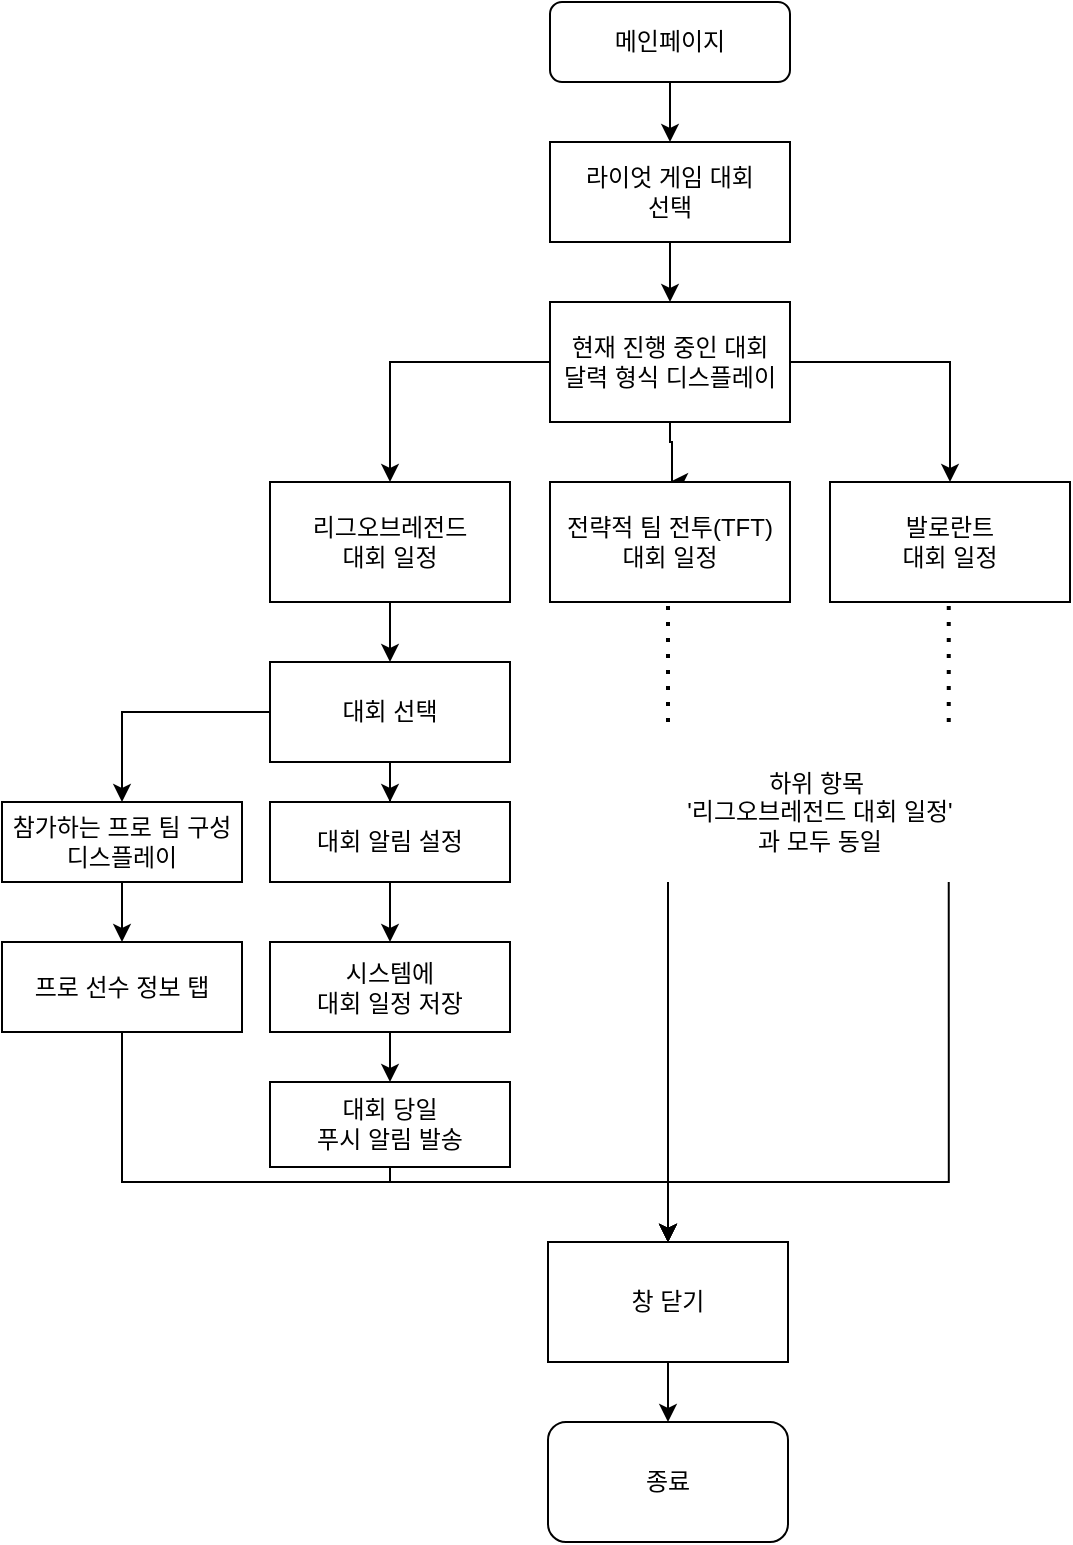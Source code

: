 <mxfile version="22.1.0" type="github">
  <diagram id="C5RBs43oDa-KdzZeNtuy" name="Page-1">
    <mxGraphModel dx="1287" dy="984" grid="1" gridSize="10" guides="1" tooltips="1" connect="1" arrows="1" fold="1" page="1" pageScale="1" pageWidth="827" pageHeight="1169" math="0" shadow="0">
      <root>
        <mxCell id="WIyWlLk6GJQsqaUBKTNV-0" />
        <mxCell id="WIyWlLk6GJQsqaUBKTNV-1" parent="WIyWlLk6GJQsqaUBKTNV-0" />
        <mxCell id="5QEOX8sjJscMIuMgwnWP-1" value="" style="edgeStyle=orthogonalEdgeStyle;rounded=0;orthogonalLoop=1;jettySize=auto;html=1;" edge="1" parent="WIyWlLk6GJQsqaUBKTNV-1" source="WIyWlLk6GJQsqaUBKTNV-3" target="5QEOX8sjJscMIuMgwnWP-0">
          <mxGeometry relative="1" as="geometry" />
        </mxCell>
        <mxCell id="WIyWlLk6GJQsqaUBKTNV-3" value="메인페이지" style="rounded=1;whiteSpace=wrap;html=1;fontSize=12;glass=0;strokeWidth=1;shadow=0;" parent="WIyWlLk6GJQsqaUBKTNV-1" vertex="1">
          <mxGeometry x="354" y="80" width="120" height="40" as="geometry" />
        </mxCell>
        <mxCell id="5QEOX8sjJscMIuMgwnWP-3" value="" style="edgeStyle=orthogonalEdgeStyle;rounded=0;orthogonalLoop=1;jettySize=auto;html=1;" edge="1" parent="WIyWlLk6GJQsqaUBKTNV-1" source="5QEOX8sjJscMIuMgwnWP-0" target="5QEOX8sjJscMIuMgwnWP-2">
          <mxGeometry relative="1" as="geometry" />
        </mxCell>
        <mxCell id="5QEOX8sjJscMIuMgwnWP-0" value="라이엇 게임 대회&lt;br&gt;선택" style="rounded=0;whiteSpace=wrap;html=1;" vertex="1" parent="WIyWlLk6GJQsqaUBKTNV-1">
          <mxGeometry x="354" y="150" width="120" height="50" as="geometry" />
        </mxCell>
        <mxCell id="5QEOX8sjJscMIuMgwnWP-5" value="" style="edgeStyle=orthogonalEdgeStyle;rounded=0;orthogonalLoop=1;jettySize=auto;html=1;entryX=0.5;entryY=0;entryDx=0;entryDy=0;" edge="1" parent="WIyWlLk6GJQsqaUBKTNV-1" source="5QEOX8sjJscMIuMgwnWP-2" target="5QEOX8sjJscMIuMgwnWP-8">
          <mxGeometry relative="1" as="geometry">
            <mxPoint x="414.0" y="310.0" as="targetPoint" />
            <Array as="points">
              <mxPoint x="414" y="300" />
              <mxPoint x="415" y="390" />
            </Array>
          </mxGeometry>
        </mxCell>
        <mxCell id="5QEOX8sjJscMIuMgwnWP-2" value="현재 진행 중인 대회&lt;br&gt;달력 형식 디스플레이" style="whiteSpace=wrap;html=1;rounded=0;" vertex="1" parent="WIyWlLk6GJQsqaUBKTNV-1">
          <mxGeometry x="354" y="230" width="120" height="60" as="geometry" />
        </mxCell>
        <mxCell id="5QEOX8sjJscMIuMgwnWP-7" value="" style="edgeStyle=orthogonalEdgeStyle;rounded=0;orthogonalLoop=1;jettySize=auto;html=1;exitX=0;exitY=0.5;exitDx=0;exitDy=0;" edge="1" parent="WIyWlLk6GJQsqaUBKTNV-1" source="5QEOX8sjJscMIuMgwnWP-2" target="5QEOX8sjJscMIuMgwnWP-6">
          <mxGeometry relative="1" as="geometry">
            <mxPoint x="354" y="340" as="sourcePoint" />
          </mxGeometry>
        </mxCell>
        <mxCell id="5QEOX8sjJscMIuMgwnWP-11" value="" style="edgeStyle=orthogonalEdgeStyle;rounded=0;orthogonalLoop=1;jettySize=auto;html=1;exitX=1;exitY=0.5;exitDx=0;exitDy=0;" edge="1" parent="WIyWlLk6GJQsqaUBKTNV-1" source="5QEOX8sjJscMIuMgwnWP-2" target="5QEOX8sjJscMIuMgwnWP-10">
          <mxGeometry relative="1" as="geometry">
            <mxPoint x="474" y="340" as="sourcePoint" />
          </mxGeometry>
        </mxCell>
        <mxCell id="5QEOX8sjJscMIuMgwnWP-19" value="" style="edgeStyle=orthogonalEdgeStyle;rounded=0;orthogonalLoop=1;jettySize=auto;html=1;" edge="1" parent="WIyWlLk6GJQsqaUBKTNV-1" source="5QEOX8sjJscMIuMgwnWP-6" target="5QEOX8sjJscMIuMgwnWP-18">
          <mxGeometry relative="1" as="geometry" />
        </mxCell>
        <mxCell id="5QEOX8sjJscMIuMgwnWP-6" value="리그오브레전드&lt;br&gt;대회 일정" style="whiteSpace=wrap;html=1;rounded=0;" vertex="1" parent="WIyWlLk6GJQsqaUBKTNV-1">
          <mxGeometry x="214" y="320" width="120" height="60" as="geometry" />
        </mxCell>
        <mxCell id="5QEOX8sjJscMIuMgwnWP-8" value="전략적 팀 전투(TFT)&lt;br&gt;대회 일정" style="whiteSpace=wrap;html=1;rounded=0;" vertex="1" parent="WIyWlLk6GJQsqaUBKTNV-1">
          <mxGeometry x="354" y="320" width="120" height="60" as="geometry" />
        </mxCell>
        <mxCell id="5QEOX8sjJscMIuMgwnWP-10" value="발로란트&lt;br&gt;대회 일정" style="whiteSpace=wrap;html=1;rounded=0;" vertex="1" parent="WIyWlLk6GJQsqaUBKTNV-1">
          <mxGeometry x="494" y="320" width="120" height="60" as="geometry" />
        </mxCell>
        <mxCell id="5QEOX8sjJscMIuMgwnWP-15" value="" style="edgeStyle=orthogonalEdgeStyle;rounded=0;orthogonalLoop=1;jettySize=auto;html=1;" edge="1" parent="WIyWlLk6GJQsqaUBKTNV-1" source="5QEOX8sjJscMIuMgwnWP-12" target="5QEOX8sjJscMIuMgwnWP-14">
          <mxGeometry relative="1" as="geometry" />
        </mxCell>
        <mxCell id="5QEOX8sjJscMIuMgwnWP-12" value="참가하는 프로 팀 구성&lt;br&gt;디스플레이" style="whiteSpace=wrap;html=1;rounded=0;" vertex="1" parent="WIyWlLk6GJQsqaUBKTNV-1">
          <mxGeometry x="80" y="480" width="120" height="40" as="geometry" />
        </mxCell>
        <mxCell id="5QEOX8sjJscMIuMgwnWP-34" style="edgeStyle=orthogonalEdgeStyle;rounded=0;orthogonalLoop=1;jettySize=auto;html=1;exitX=0.5;exitY=1;exitDx=0;exitDy=0;entryX=0.5;entryY=0;entryDx=0;entryDy=0;" edge="1" parent="WIyWlLk6GJQsqaUBKTNV-1" source="5QEOX8sjJscMIuMgwnWP-14" target="5QEOX8sjJscMIuMgwnWP-27">
          <mxGeometry relative="1" as="geometry">
            <Array as="points">
              <mxPoint x="140" y="670" />
              <mxPoint x="413" y="670" />
            </Array>
          </mxGeometry>
        </mxCell>
        <mxCell id="5QEOX8sjJscMIuMgwnWP-14" value="프로 선수 정보 탭" style="whiteSpace=wrap;html=1;rounded=0;" vertex="1" parent="WIyWlLk6GJQsqaUBKTNV-1">
          <mxGeometry x="80" y="550" width="120" height="45" as="geometry" />
        </mxCell>
        <mxCell id="5QEOX8sjJscMIuMgwnWP-20" value="" style="edgeStyle=orthogonalEdgeStyle;rounded=0;orthogonalLoop=1;jettySize=auto;html=1;" edge="1" parent="WIyWlLk6GJQsqaUBKTNV-1" source="5QEOX8sjJscMIuMgwnWP-18" target="5QEOX8sjJscMIuMgwnWP-12">
          <mxGeometry relative="1" as="geometry" />
        </mxCell>
        <mxCell id="5QEOX8sjJscMIuMgwnWP-22" value="" style="edgeStyle=orthogonalEdgeStyle;rounded=0;orthogonalLoop=1;jettySize=auto;html=1;" edge="1" parent="WIyWlLk6GJQsqaUBKTNV-1" source="5QEOX8sjJscMIuMgwnWP-18" target="5QEOX8sjJscMIuMgwnWP-21">
          <mxGeometry relative="1" as="geometry" />
        </mxCell>
        <mxCell id="5QEOX8sjJscMIuMgwnWP-18" value="대회 선택" style="whiteSpace=wrap;html=1;rounded=0;" vertex="1" parent="WIyWlLk6GJQsqaUBKTNV-1">
          <mxGeometry x="214" y="410" width="120" height="50" as="geometry" />
        </mxCell>
        <mxCell id="5QEOX8sjJscMIuMgwnWP-24" value="" style="edgeStyle=orthogonalEdgeStyle;rounded=0;orthogonalLoop=1;jettySize=auto;html=1;" edge="1" parent="WIyWlLk6GJQsqaUBKTNV-1" source="5QEOX8sjJscMIuMgwnWP-21" target="5QEOX8sjJscMIuMgwnWP-23">
          <mxGeometry relative="1" as="geometry" />
        </mxCell>
        <mxCell id="5QEOX8sjJscMIuMgwnWP-21" value="대회 알림 설정" style="whiteSpace=wrap;html=1;rounded=0;" vertex="1" parent="WIyWlLk6GJQsqaUBKTNV-1">
          <mxGeometry x="214" y="480" width="120" height="40" as="geometry" />
        </mxCell>
        <mxCell id="5QEOX8sjJscMIuMgwnWP-26" value="" style="edgeStyle=orthogonalEdgeStyle;rounded=0;orthogonalLoop=1;jettySize=auto;html=1;" edge="1" parent="WIyWlLk6GJQsqaUBKTNV-1" source="5QEOX8sjJscMIuMgwnWP-23" target="5QEOX8sjJscMIuMgwnWP-25">
          <mxGeometry relative="1" as="geometry" />
        </mxCell>
        <mxCell id="5QEOX8sjJscMIuMgwnWP-23" value="시스템에&lt;br&gt;대회 일정 저장" style="whiteSpace=wrap;html=1;rounded=0;" vertex="1" parent="WIyWlLk6GJQsqaUBKTNV-1">
          <mxGeometry x="214" y="550" width="120" height="45" as="geometry" />
        </mxCell>
        <mxCell id="5QEOX8sjJscMIuMgwnWP-33" style="edgeStyle=orthogonalEdgeStyle;rounded=0;orthogonalLoop=1;jettySize=auto;html=1;exitX=0.5;exitY=1;exitDx=0;exitDy=0;entryX=0.5;entryY=0;entryDx=0;entryDy=0;" edge="1" parent="WIyWlLk6GJQsqaUBKTNV-1" source="5QEOX8sjJscMIuMgwnWP-25" target="5QEOX8sjJscMIuMgwnWP-27">
          <mxGeometry relative="1" as="geometry">
            <Array as="points">
              <mxPoint x="274" y="670" />
              <mxPoint x="413" y="670" />
            </Array>
          </mxGeometry>
        </mxCell>
        <mxCell id="5QEOX8sjJscMIuMgwnWP-25" value="대회 당일&lt;br&gt;푸시 알림 발송" style="whiteSpace=wrap;html=1;rounded=0;" vertex="1" parent="WIyWlLk6GJQsqaUBKTNV-1">
          <mxGeometry x="214" y="620" width="120" height="42.5" as="geometry" />
        </mxCell>
        <mxCell id="5QEOX8sjJscMIuMgwnWP-29" value="" style="edgeStyle=orthogonalEdgeStyle;rounded=0;orthogonalLoop=1;jettySize=auto;html=1;" edge="1" parent="WIyWlLk6GJQsqaUBKTNV-1" source="5QEOX8sjJscMIuMgwnWP-27" target="5QEOX8sjJscMIuMgwnWP-28">
          <mxGeometry relative="1" as="geometry" />
        </mxCell>
        <mxCell id="5QEOX8sjJscMIuMgwnWP-27" value="창 닫기" style="rounded=0;whiteSpace=wrap;html=1;" vertex="1" parent="WIyWlLk6GJQsqaUBKTNV-1">
          <mxGeometry x="353" y="700" width="120" height="60" as="geometry" />
        </mxCell>
        <mxCell id="5QEOX8sjJscMIuMgwnWP-28" value="종료" style="rounded=1;whiteSpace=wrap;html=1;" vertex="1" parent="WIyWlLk6GJQsqaUBKTNV-1">
          <mxGeometry x="353" y="790" width="120" height="60" as="geometry" />
        </mxCell>
        <mxCell id="5QEOX8sjJscMIuMgwnWP-30" value="" style="endArrow=none;dashed=1;html=1;dashPattern=1 3;strokeWidth=2;rounded=0;" edge="1" parent="WIyWlLk6GJQsqaUBKTNV-1">
          <mxGeometry width="50" height="50" relative="1" as="geometry">
            <mxPoint x="413" y="440" as="sourcePoint" />
            <mxPoint x="413" y="380" as="targetPoint" />
          </mxGeometry>
        </mxCell>
        <mxCell id="5QEOX8sjJscMIuMgwnWP-31" value="" style="endArrow=none;dashed=1;html=1;dashPattern=1 3;strokeWidth=2;rounded=0;" edge="1" parent="WIyWlLk6GJQsqaUBKTNV-1">
          <mxGeometry width="50" height="50" relative="1" as="geometry">
            <mxPoint x="553.37" y="440" as="sourcePoint" />
            <mxPoint x="553.37" y="380" as="targetPoint" />
          </mxGeometry>
        </mxCell>
        <mxCell id="5QEOX8sjJscMIuMgwnWP-32" value="하위 항목&amp;nbsp;&lt;br&gt;&#39;리그오브레전드 대회 일정&#39;&lt;br&gt;과 모두 동일" style="text;html=1;strokeColor=none;fillColor=none;align=center;verticalAlign=middle;whiteSpace=wrap;rounded=0;" vertex="1" parent="WIyWlLk6GJQsqaUBKTNV-1">
          <mxGeometry x="364" y="470" width="250" height="30" as="geometry" />
        </mxCell>
        <mxCell id="5QEOX8sjJscMIuMgwnWP-37" style="edgeStyle=orthogonalEdgeStyle;rounded=0;orthogonalLoop=1;jettySize=auto;html=1;exitX=0.5;exitY=1;exitDx=0;exitDy=0;entryX=0.5;entryY=0;entryDx=0;entryDy=0;" edge="1" parent="WIyWlLk6GJQsqaUBKTNV-1" source="5QEOX8sjJscMIuMgwnWP-25" target="5QEOX8sjJscMIuMgwnWP-27">
          <mxGeometry relative="1" as="geometry">
            <mxPoint x="274" y="662" as="sourcePoint" />
            <mxPoint x="413" y="700" as="targetPoint" />
            <Array as="points">
              <mxPoint x="274" y="670" />
              <mxPoint x="413" y="670" />
            </Array>
          </mxGeometry>
        </mxCell>
        <mxCell id="5QEOX8sjJscMIuMgwnWP-38" style="edgeStyle=orthogonalEdgeStyle;rounded=0;orthogonalLoop=1;jettySize=auto;html=1;entryX=0.5;entryY=0;entryDx=0;entryDy=0;" edge="1" target="5QEOX8sjJscMIuMgwnWP-27" parent="WIyWlLk6GJQsqaUBKTNV-1">
          <mxGeometry relative="1" as="geometry">
            <mxPoint x="413" y="520" as="sourcePoint" />
            <mxPoint x="669" y="677.5" as="targetPoint" />
            <Array as="points">
              <mxPoint x="413" y="540" />
            </Array>
          </mxGeometry>
        </mxCell>
        <mxCell id="5QEOX8sjJscMIuMgwnWP-40" style="edgeStyle=orthogonalEdgeStyle;rounded=0;orthogonalLoop=1;jettySize=auto;html=1;entryX=0.5;entryY=0;entryDx=0;entryDy=0;" edge="1" parent="WIyWlLk6GJQsqaUBKTNV-1" target="5QEOX8sjJscMIuMgwnWP-27">
          <mxGeometry relative="1" as="geometry">
            <mxPoint x="553.37" y="520" as="sourcePoint" />
            <mxPoint x="553.37" y="700" as="targetPoint" />
            <Array as="points">
              <mxPoint x="553" y="670" />
              <mxPoint x="413" y="670" />
            </Array>
          </mxGeometry>
        </mxCell>
      </root>
    </mxGraphModel>
  </diagram>
</mxfile>
